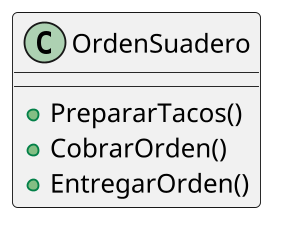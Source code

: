 @startuml
'https://plantuml.com/class-diagram

scale 1.85
class OrdenSuadero {
    + PrepararTacos()
    + CobrarOrden()
    + EntregarOrden()
}
    

@enduml